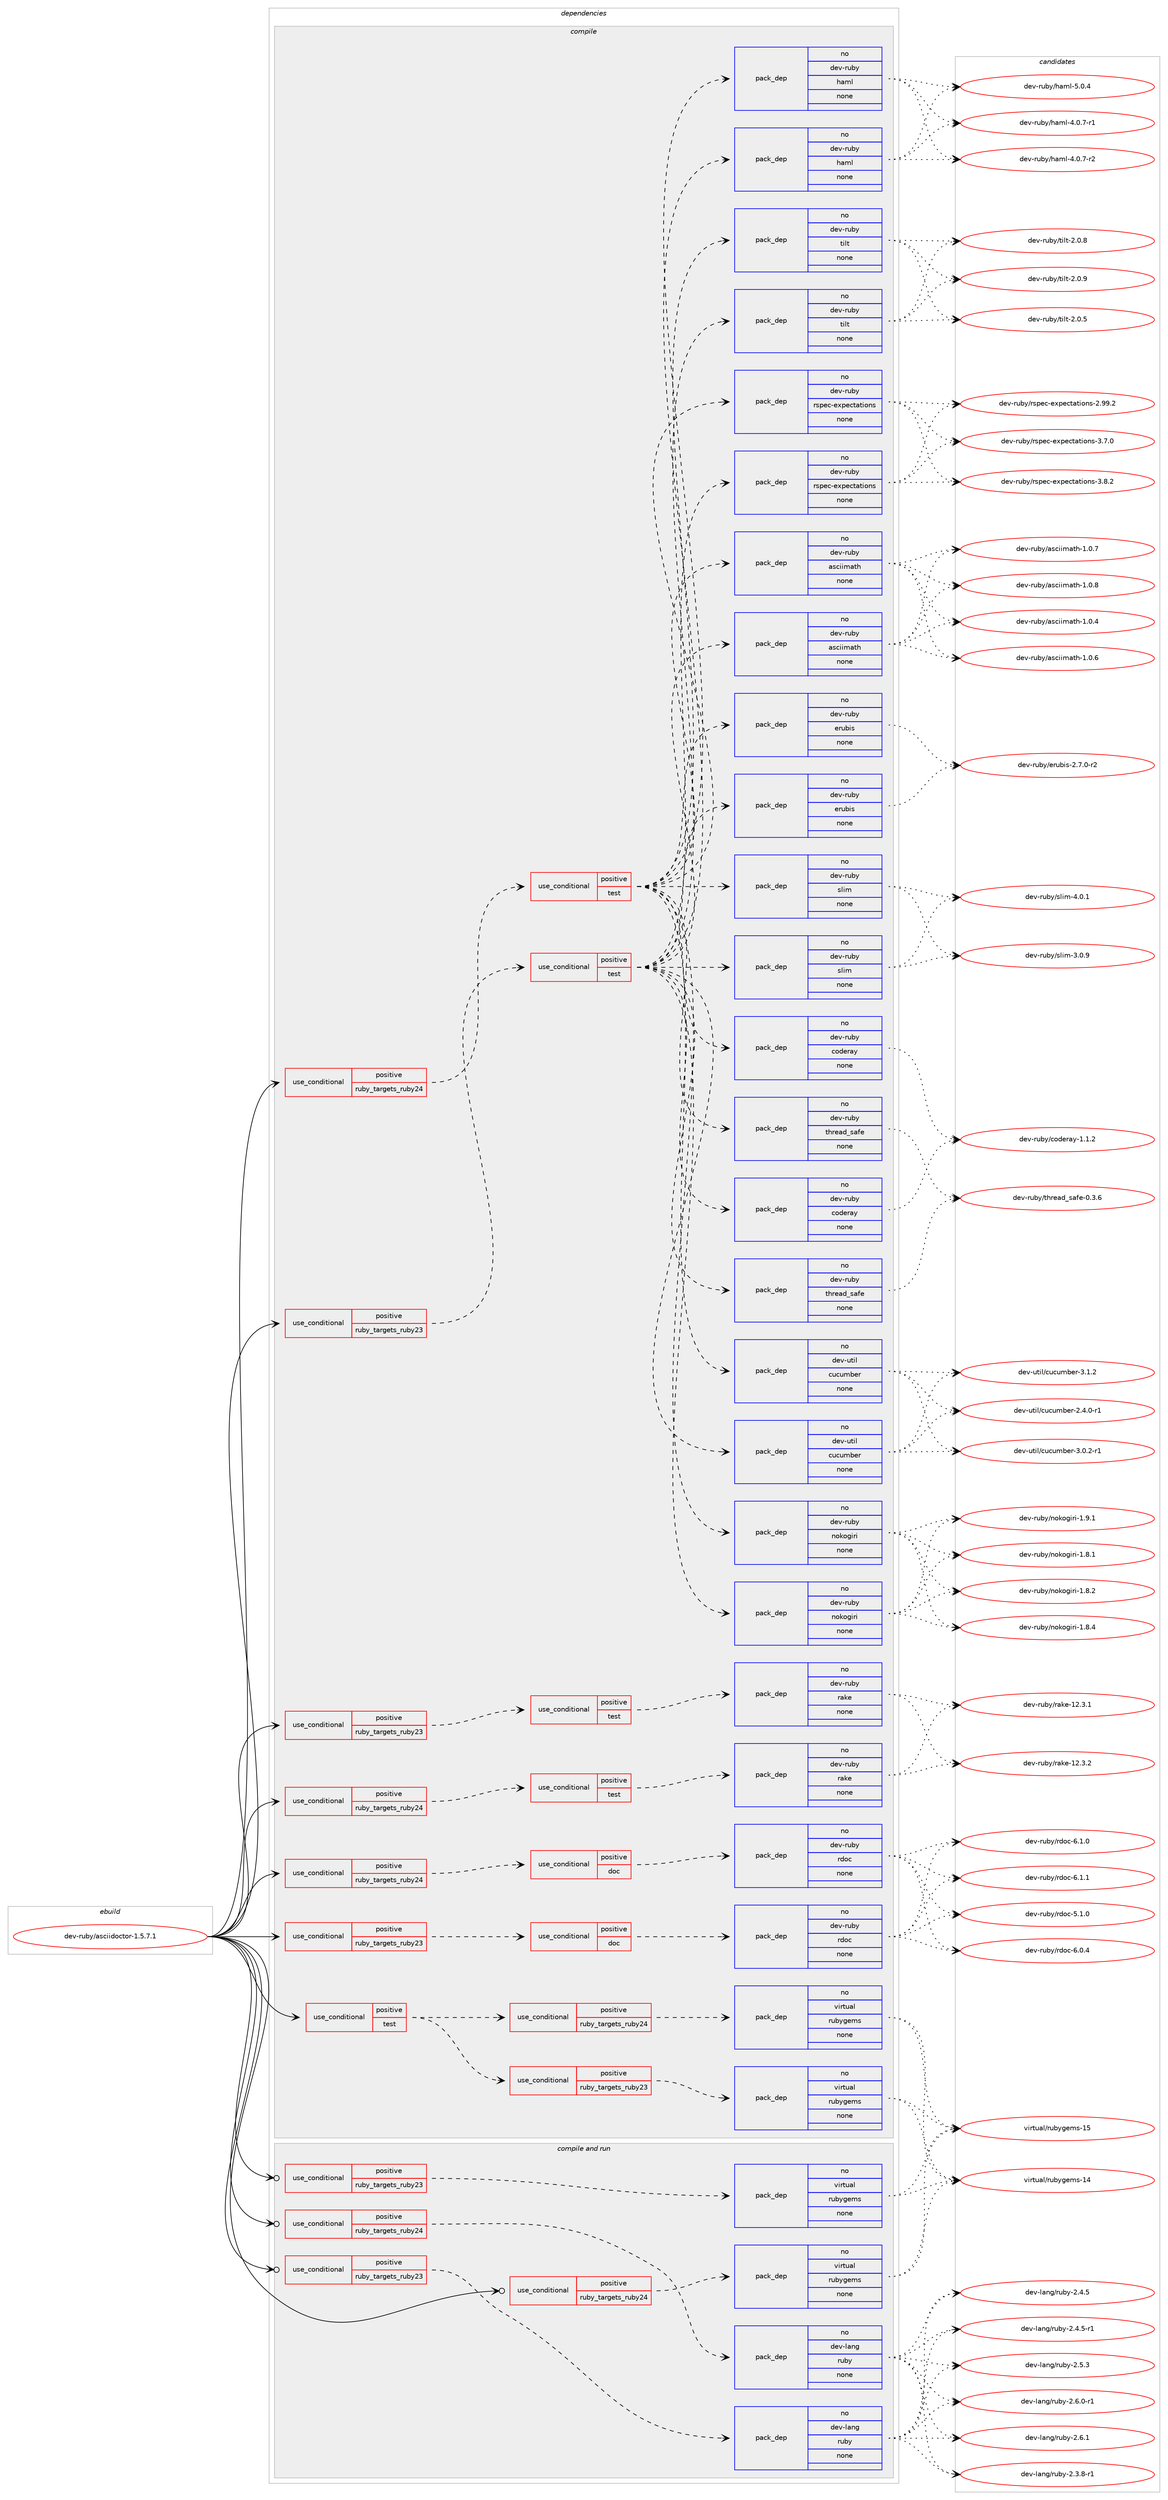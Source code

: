 digraph prolog {

# *************
# Graph options
# *************

newrank=true;
concentrate=true;
compound=true;
graph [rankdir=LR,fontname=Helvetica,fontsize=10,ranksep=1.5];#, ranksep=2.5, nodesep=0.2];
edge  [arrowhead=vee];
node  [fontname=Helvetica,fontsize=10];

# **********
# The ebuild
# **********

subgraph cluster_leftcol {
color=gray;
rank=same;
label=<<i>ebuild</i>>;
id [label="dev-ruby/asciidoctor-1.5.7.1", color=red, width=4, href="../dev-ruby/asciidoctor-1.5.7.1.svg"];
}

# ****************
# The dependencies
# ****************

subgraph cluster_midcol {
color=gray;
label=<<i>dependencies</i>>;
subgraph cluster_compile {
fillcolor="#eeeeee";
style=filled;
label=<<i>compile</i>>;
subgraph cond393633 {
dependency1481507 [label=<<TABLE BORDER="0" CELLBORDER="1" CELLSPACING="0" CELLPADDING="4"><TR><TD ROWSPAN="3" CELLPADDING="10">use_conditional</TD></TR><TR><TD>positive</TD></TR><TR><TD>ruby_targets_ruby23</TD></TR></TABLE>>, shape=none, color=red];
subgraph cond393634 {
dependency1481508 [label=<<TABLE BORDER="0" CELLBORDER="1" CELLSPACING="0" CELLPADDING="4"><TR><TD ROWSPAN="3" CELLPADDING="10">use_conditional</TD></TR><TR><TD>positive</TD></TR><TR><TD>doc</TD></TR></TABLE>>, shape=none, color=red];
subgraph pack1064442 {
dependency1481509 [label=<<TABLE BORDER="0" CELLBORDER="1" CELLSPACING="0" CELLPADDING="4" WIDTH="220"><TR><TD ROWSPAN="6" CELLPADDING="30">pack_dep</TD></TR><TR><TD WIDTH="110">no</TD></TR><TR><TD>dev-ruby</TD></TR><TR><TD>rdoc</TD></TR><TR><TD>none</TD></TR><TR><TD></TD></TR></TABLE>>, shape=none, color=blue];
}
dependency1481508:e -> dependency1481509:w [weight=20,style="dashed",arrowhead="vee"];
}
dependency1481507:e -> dependency1481508:w [weight=20,style="dashed",arrowhead="vee"];
}
id:e -> dependency1481507:w [weight=20,style="solid",arrowhead="vee"];
subgraph cond393635 {
dependency1481510 [label=<<TABLE BORDER="0" CELLBORDER="1" CELLSPACING="0" CELLPADDING="4"><TR><TD ROWSPAN="3" CELLPADDING="10">use_conditional</TD></TR><TR><TD>positive</TD></TR><TR><TD>ruby_targets_ruby23</TD></TR></TABLE>>, shape=none, color=red];
subgraph cond393636 {
dependency1481511 [label=<<TABLE BORDER="0" CELLBORDER="1" CELLSPACING="0" CELLPADDING="4"><TR><TD ROWSPAN="3" CELLPADDING="10">use_conditional</TD></TR><TR><TD>positive</TD></TR><TR><TD>test</TD></TR></TABLE>>, shape=none, color=red];
subgraph pack1064443 {
dependency1481512 [label=<<TABLE BORDER="0" CELLBORDER="1" CELLSPACING="0" CELLPADDING="4" WIDTH="220"><TR><TD ROWSPAN="6" CELLPADDING="30">pack_dep</TD></TR><TR><TD WIDTH="110">no</TD></TR><TR><TD>dev-ruby</TD></TR><TR><TD>rake</TD></TR><TR><TD>none</TD></TR><TR><TD></TD></TR></TABLE>>, shape=none, color=blue];
}
dependency1481511:e -> dependency1481512:w [weight=20,style="dashed",arrowhead="vee"];
}
dependency1481510:e -> dependency1481511:w [weight=20,style="dashed",arrowhead="vee"];
}
id:e -> dependency1481510:w [weight=20,style="solid",arrowhead="vee"];
subgraph cond393637 {
dependency1481513 [label=<<TABLE BORDER="0" CELLBORDER="1" CELLSPACING="0" CELLPADDING="4"><TR><TD ROWSPAN="3" CELLPADDING="10">use_conditional</TD></TR><TR><TD>positive</TD></TR><TR><TD>ruby_targets_ruby23</TD></TR></TABLE>>, shape=none, color=red];
subgraph cond393638 {
dependency1481514 [label=<<TABLE BORDER="0" CELLBORDER="1" CELLSPACING="0" CELLPADDING="4"><TR><TD ROWSPAN="3" CELLPADDING="10">use_conditional</TD></TR><TR><TD>positive</TD></TR><TR><TD>test</TD></TR></TABLE>>, shape=none, color=red];
subgraph pack1064444 {
dependency1481515 [label=<<TABLE BORDER="0" CELLBORDER="1" CELLSPACING="0" CELLPADDING="4" WIDTH="220"><TR><TD ROWSPAN="6" CELLPADDING="30">pack_dep</TD></TR><TR><TD WIDTH="110">no</TD></TR><TR><TD>dev-util</TD></TR><TR><TD>cucumber</TD></TR><TR><TD>none</TD></TR><TR><TD></TD></TR></TABLE>>, shape=none, color=blue];
}
dependency1481514:e -> dependency1481515:w [weight=20,style="dashed",arrowhead="vee"];
subgraph pack1064445 {
dependency1481516 [label=<<TABLE BORDER="0" CELLBORDER="1" CELLSPACING="0" CELLPADDING="4" WIDTH="220"><TR><TD ROWSPAN="6" CELLPADDING="30">pack_dep</TD></TR><TR><TD WIDTH="110">no</TD></TR><TR><TD>dev-ruby</TD></TR><TR><TD>rspec-expectations</TD></TR><TR><TD>none</TD></TR><TR><TD></TD></TR></TABLE>>, shape=none, color=blue];
}
dependency1481514:e -> dependency1481516:w [weight=20,style="dashed",arrowhead="vee"];
subgraph pack1064446 {
dependency1481517 [label=<<TABLE BORDER="0" CELLBORDER="1" CELLSPACING="0" CELLPADDING="4" WIDTH="220"><TR><TD ROWSPAN="6" CELLPADDING="30">pack_dep</TD></TR><TR><TD WIDTH="110">no</TD></TR><TR><TD>dev-ruby</TD></TR><TR><TD>asciimath</TD></TR><TR><TD>none</TD></TR><TR><TD></TD></TR></TABLE>>, shape=none, color=blue];
}
dependency1481514:e -> dependency1481517:w [weight=20,style="dashed",arrowhead="vee"];
subgraph pack1064447 {
dependency1481518 [label=<<TABLE BORDER="0" CELLBORDER="1" CELLSPACING="0" CELLPADDING="4" WIDTH="220"><TR><TD ROWSPAN="6" CELLPADDING="30">pack_dep</TD></TR><TR><TD WIDTH="110">no</TD></TR><TR><TD>dev-ruby</TD></TR><TR><TD>coderay</TD></TR><TR><TD>none</TD></TR><TR><TD></TD></TR></TABLE>>, shape=none, color=blue];
}
dependency1481514:e -> dependency1481518:w [weight=20,style="dashed",arrowhead="vee"];
subgraph pack1064448 {
dependency1481519 [label=<<TABLE BORDER="0" CELLBORDER="1" CELLSPACING="0" CELLPADDING="4" WIDTH="220"><TR><TD ROWSPAN="6" CELLPADDING="30">pack_dep</TD></TR><TR><TD WIDTH="110">no</TD></TR><TR><TD>dev-ruby</TD></TR><TR><TD>erubis</TD></TR><TR><TD>none</TD></TR><TR><TD></TD></TR></TABLE>>, shape=none, color=blue];
}
dependency1481514:e -> dependency1481519:w [weight=20,style="dashed",arrowhead="vee"];
subgraph pack1064449 {
dependency1481520 [label=<<TABLE BORDER="0" CELLBORDER="1" CELLSPACING="0" CELLPADDING="4" WIDTH="220"><TR><TD ROWSPAN="6" CELLPADDING="30">pack_dep</TD></TR><TR><TD WIDTH="110">no</TD></TR><TR><TD>dev-ruby</TD></TR><TR><TD>haml</TD></TR><TR><TD>none</TD></TR><TR><TD></TD></TR></TABLE>>, shape=none, color=blue];
}
dependency1481514:e -> dependency1481520:w [weight=20,style="dashed",arrowhead="vee"];
subgraph pack1064450 {
dependency1481521 [label=<<TABLE BORDER="0" CELLBORDER="1" CELLSPACING="0" CELLPADDING="4" WIDTH="220"><TR><TD ROWSPAN="6" CELLPADDING="30">pack_dep</TD></TR><TR><TD WIDTH="110">no</TD></TR><TR><TD>dev-ruby</TD></TR><TR><TD>nokogiri</TD></TR><TR><TD>none</TD></TR><TR><TD></TD></TR></TABLE>>, shape=none, color=blue];
}
dependency1481514:e -> dependency1481521:w [weight=20,style="dashed",arrowhead="vee"];
subgraph pack1064451 {
dependency1481522 [label=<<TABLE BORDER="0" CELLBORDER="1" CELLSPACING="0" CELLPADDING="4" WIDTH="220"><TR><TD ROWSPAN="6" CELLPADDING="30">pack_dep</TD></TR><TR><TD WIDTH="110">no</TD></TR><TR><TD>dev-ruby</TD></TR><TR><TD>slim</TD></TR><TR><TD>none</TD></TR><TR><TD></TD></TR></TABLE>>, shape=none, color=blue];
}
dependency1481514:e -> dependency1481522:w [weight=20,style="dashed",arrowhead="vee"];
subgraph pack1064452 {
dependency1481523 [label=<<TABLE BORDER="0" CELLBORDER="1" CELLSPACING="0" CELLPADDING="4" WIDTH="220"><TR><TD ROWSPAN="6" CELLPADDING="30">pack_dep</TD></TR><TR><TD WIDTH="110">no</TD></TR><TR><TD>dev-ruby</TD></TR><TR><TD>thread_safe</TD></TR><TR><TD>none</TD></TR><TR><TD></TD></TR></TABLE>>, shape=none, color=blue];
}
dependency1481514:e -> dependency1481523:w [weight=20,style="dashed",arrowhead="vee"];
subgraph pack1064453 {
dependency1481524 [label=<<TABLE BORDER="0" CELLBORDER="1" CELLSPACING="0" CELLPADDING="4" WIDTH="220"><TR><TD ROWSPAN="6" CELLPADDING="30">pack_dep</TD></TR><TR><TD WIDTH="110">no</TD></TR><TR><TD>dev-ruby</TD></TR><TR><TD>tilt</TD></TR><TR><TD>none</TD></TR><TR><TD></TD></TR></TABLE>>, shape=none, color=blue];
}
dependency1481514:e -> dependency1481524:w [weight=20,style="dashed",arrowhead="vee"];
}
dependency1481513:e -> dependency1481514:w [weight=20,style="dashed",arrowhead="vee"];
}
id:e -> dependency1481513:w [weight=20,style="solid",arrowhead="vee"];
subgraph cond393639 {
dependency1481525 [label=<<TABLE BORDER="0" CELLBORDER="1" CELLSPACING="0" CELLPADDING="4"><TR><TD ROWSPAN="3" CELLPADDING="10">use_conditional</TD></TR><TR><TD>positive</TD></TR><TR><TD>ruby_targets_ruby24</TD></TR></TABLE>>, shape=none, color=red];
subgraph cond393640 {
dependency1481526 [label=<<TABLE BORDER="0" CELLBORDER="1" CELLSPACING="0" CELLPADDING="4"><TR><TD ROWSPAN="3" CELLPADDING="10">use_conditional</TD></TR><TR><TD>positive</TD></TR><TR><TD>doc</TD></TR></TABLE>>, shape=none, color=red];
subgraph pack1064454 {
dependency1481527 [label=<<TABLE BORDER="0" CELLBORDER="1" CELLSPACING="0" CELLPADDING="4" WIDTH="220"><TR><TD ROWSPAN="6" CELLPADDING="30">pack_dep</TD></TR><TR><TD WIDTH="110">no</TD></TR><TR><TD>dev-ruby</TD></TR><TR><TD>rdoc</TD></TR><TR><TD>none</TD></TR><TR><TD></TD></TR></TABLE>>, shape=none, color=blue];
}
dependency1481526:e -> dependency1481527:w [weight=20,style="dashed",arrowhead="vee"];
}
dependency1481525:e -> dependency1481526:w [weight=20,style="dashed",arrowhead="vee"];
}
id:e -> dependency1481525:w [weight=20,style="solid",arrowhead="vee"];
subgraph cond393641 {
dependency1481528 [label=<<TABLE BORDER="0" CELLBORDER="1" CELLSPACING="0" CELLPADDING="4"><TR><TD ROWSPAN="3" CELLPADDING="10">use_conditional</TD></TR><TR><TD>positive</TD></TR><TR><TD>ruby_targets_ruby24</TD></TR></TABLE>>, shape=none, color=red];
subgraph cond393642 {
dependency1481529 [label=<<TABLE BORDER="0" CELLBORDER="1" CELLSPACING="0" CELLPADDING="4"><TR><TD ROWSPAN="3" CELLPADDING="10">use_conditional</TD></TR><TR><TD>positive</TD></TR><TR><TD>test</TD></TR></TABLE>>, shape=none, color=red];
subgraph pack1064455 {
dependency1481530 [label=<<TABLE BORDER="0" CELLBORDER="1" CELLSPACING="0" CELLPADDING="4" WIDTH="220"><TR><TD ROWSPAN="6" CELLPADDING="30">pack_dep</TD></TR><TR><TD WIDTH="110">no</TD></TR><TR><TD>dev-ruby</TD></TR><TR><TD>rake</TD></TR><TR><TD>none</TD></TR><TR><TD></TD></TR></TABLE>>, shape=none, color=blue];
}
dependency1481529:e -> dependency1481530:w [weight=20,style="dashed",arrowhead="vee"];
}
dependency1481528:e -> dependency1481529:w [weight=20,style="dashed",arrowhead="vee"];
}
id:e -> dependency1481528:w [weight=20,style="solid",arrowhead="vee"];
subgraph cond393643 {
dependency1481531 [label=<<TABLE BORDER="0" CELLBORDER="1" CELLSPACING="0" CELLPADDING="4"><TR><TD ROWSPAN="3" CELLPADDING="10">use_conditional</TD></TR><TR><TD>positive</TD></TR><TR><TD>ruby_targets_ruby24</TD></TR></TABLE>>, shape=none, color=red];
subgraph cond393644 {
dependency1481532 [label=<<TABLE BORDER="0" CELLBORDER="1" CELLSPACING="0" CELLPADDING="4"><TR><TD ROWSPAN="3" CELLPADDING="10">use_conditional</TD></TR><TR><TD>positive</TD></TR><TR><TD>test</TD></TR></TABLE>>, shape=none, color=red];
subgraph pack1064456 {
dependency1481533 [label=<<TABLE BORDER="0" CELLBORDER="1" CELLSPACING="0" CELLPADDING="4" WIDTH="220"><TR><TD ROWSPAN="6" CELLPADDING="30">pack_dep</TD></TR><TR><TD WIDTH="110">no</TD></TR><TR><TD>dev-util</TD></TR><TR><TD>cucumber</TD></TR><TR><TD>none</TD></TR><TR><TD></TD></TR></TABLE>>, shape=none, color=blue];
}
dependency1481532:e -> dependency1481533:w [weight=20,style="dashed",arrowhead="vee"];
subgraph pack1064457 {
dependency1481534 [label=<<TABLE BORDER="0" CELLBORDER="1" CELLSPACING="0" CELLPADDING="4" WIDTH="220"><TR><TD ROWSPAN="6" CELLPADDING="30">pack_dep</TD></TR><TR><TD WIDTH="110">no</TD></TR><TR><TD>dev-ruby</TD></TR><TR><TD>rspec-expectations</TD></TR><TR><TD>none</TD></TR><TR><TD></TD></TR></TABLE>>, shape=none, color=blue];
}
dependency1481532:e -> dependency1481534:w [weight=20,style="dashed",arrowhead="vee"];
subgraph pack1064458 {
dependency1481535 [label=<<TABLE BORDER="0" CELLBORDER="1" CELLSPACING="0" CELLPADDING="4" WIDTH="220"><TR><TD ROWSPAN="6" CELLPADDING="30">pack_dep</TD></TR><TR><TD WIDTH="110">no</TD></TR><TR><TD>dev-ruby</TD></TR><TR><TD>asciimath</TD></TR><TR><TD>none</TD></TR><TR><TD></TD></TR></TABLE>>, shape=none, color=blue];
}
dependency1481532:e -> dependency1481535:w [weight=20,style="dashed",arrowhead="vee"];
subgraph pack1064459 {
dependency1481536 [label=<<TABLE BORDER="0" CELLBORDER="1" CELLSPACING="0" CELLPADDING="4" WIDTH="220"><TR><TD ROWSPAN="6" CELLPADDING="30">pack_dep</TD></TR><TR><TD WIDTH="110">no</TD></TR><TR><TD>dev-ruby</TD></TR><TR><TD>coderay</TD></TR><TR><TD>none</TD></TR><TR><TD></TD></TR></TABLE>>, shape=none, color=blue];
}
dependency1481532:e -> dependency1481536:w [weight=20,style="dashed",arrowhead="vee"];
subgraph pack1064460 {
dependency1481537 [label=<<TABLE BORDER="0" CELLBORDER="1" CELLSPACING="0" CELLPADDING="4" WIDTH="220"><TR><TD ROWSPAN="6" CELLPADDING="30">pack_dep</TD></TR><TR><TD WIDTH="110">no</TD></TR><TR><TD>dev-ruby</TD></TR><TR><TD>erubis</TD></TR><TR><TD>none</TD></TR><TR><TD></TD></TR></TABLE>>, shape=none, color=blue];
}
dependency1481532:e -> dependency1481537:w [weight=20,style="dashed",arrowhead="vee"];
subgraph pack1064461 {
dependency1481538 [label=<<TABLE BORDER="0" CELLBORDER="1" CELLSPACING="0" CELLPADDING="4" WIDTH="220"><TR><TD ROWSPAN="6" CELLPADDING="30">pack_dep</TD></TR><TR><TD WIDTH="110">no</TD></TR><TR><TD>dev-ruby</TD></TR><TR><TD>haml</TD></TR><TR><TD>none</TD></TR><TR><TD></TD></TR></TABLE>>, shape=none, color=blue];
}
dependency1481532:e -> dependency1481538:w [weight=20,style="dashed",arrowhead="vee"];
subgraph pack1064462 {
dependency1481539 [label=<<TABLE BORDER="0" CELLBORDER="1" CELLSPACING="0" CELLPADDING="4" WIDTH="220"><TR><TD ROWSPAN="6" CELLPADDING="30">pack_dep</TD></TR><TR><TD WIDTH="110">no</TD></TR><TR><TD>dev-ruby</TD></TR><TR><TD>nokogiri</TD></TR><TR><TD>none</TD></TR><TR><TD></TD></TR></TABLE>>, shape=none, color=blue];
}
dependency1481532:e -> dependency1481539:w [weight=20,style="dashed",arrowhead="vee"];
subgraph pack1064463 {
dependency1481540 [label=<<TABLE BORDER="0" CELLBORDER="1" CELLSPACING="0" CELLPADDING="4" WIDTH="220"><TR><TD ROWSPAN="6" CELLPADDING="30">pack_dep</TD></TR><TR><TD WIDTH="110">no</TD></TR><TR><TD>dev-ruby</TD></TR><TR><TD>slim</TD></TR><TR><TD>none</TD></TR><TR><TD></TD></TR></TABLE>>, shape=none, color=blue];
}
dependency1481532:e -> dependency1481540:w [weight=20,style="dashed",arrowhead="vee"];
subgraph pack1064464 {
dependency1481541 [label=<<TABLE BORDER="0" CELLBORDER="1" CELLSPACING="0" CELLPADDING="4" WIDTH="220"><TR><TD ROWSPAN="6" CELLPADDING="30">pack_dep</TD></TR><TR><TD WIDTH="110">no</TD></TR><TR><TD>dev-ruby</TD></TR><TR><TD>thread_safe</TD></TR><TR><TD>none</TD></TR><TR><TD></TD></TR></TABLE>>, shape=none, color=blue];
}
dependency1481532:e -> dependency1481541:w [weight=20,style="dashed",arrowhead="vee"];
subgraph pack1064465 {
dependency1481542 [label=<<TABLE BORDER="0" CELLBORDER="1" CELLSPACING="0" CELLPADDING="4" WIDTH="220"><TR><TD ROWSPAN="6" CELLPADDING="30">pack_dep</TD></TR><TR><TD WIDTH="110">no</TD></TR><TR><TD>dev-ruby</TD></TR><TR><TD>tilt</TD></TR><TR><TD>none</TD></TR><TR><TD></TD></TR></TABLE>>, shape=none, color=blue];
}
dependency1481532:e -> dependency1481542:w [weight=20,style="dashed",arrowhead="vee"];
}
dependency1481531:e -> dependency1481532:w [weight=20,style="dashed",arrowhead="vee"];
}
id:e -> dependency1481531:w [weight=20,style="solid",arrowhead="vee"];
subgraph cond393645 {
dependency1481543 [label=<<TABLE BORDER="0" CELLBORDER="1" CELLSPACING="0" CELLPADDING="4"><TR><TD ROWSPAN="3" CELLPADDING="10">use_conditional</TD></TR><TR><TD>positive</TD></TR><TR><TD>test</TD></TR></TABLE>>, shape=none, color=red];
subgraph cond393646 {
dependency1481544 [label=<<TABLE BORDER="0" CELLBORDER="1" CELLSPACING="0" CELLPADDING="4"><TR><TD ROWSPAN="3" CELLPADDING="10">use_conditional</TD></TR><TR><TD>positive</TD></TR><TR><TD>ruby_targets_ruby23</TD></TR></TABLE>>, shape=none, color=red];
subgraph pack1064466 {
dependency1481545 [label=<<TABLE BORDER="0" CELLBORDER="1" CELLSPACING="0" CELLPADDING="4" WIDTH="220"><TR><TD ROWSPAN="6" CELLPADDING="30">pack_dep</TD></TR><TR><TD WIDTH="110">no</TD></TR><TR><TD>virtual</TD></TR><TR><TD>rubygems</TD></TR><TR><TD>none</TD></TR><TR><TD></TD></TR></TABLE>>, shape=none, color=blue];
}
dependency1481544:e -> dependency1481545:w [weight=20,style="dashed",arrowhead="vee"];
}
dependency1481543:e -> dependency1481544:w [weight=20,style="dashed",arrowhead="vee"];
subgraph cond393647 {
dependency1481546 [label=<<TABLE BORDER="0" CELLBORDER="1" CELLSPACING="0" CELLPADDING="4"><TR><TD ROWSPAN="3" CELLPADDING="10">use_conditional</TD></TR><TR><TD>positive</TD></TR><TR><TD>ruby_targets_ruby24</TD></TR></TABLE>>, shape=none, color=red];
subgraph pack1064467 {
dependency1481547 [label=<<TABLE BORDER="0" CELLBORDER="1" CELLSPACING="0" CELLPADDING="4" WIDTH="220"><TR><TD ROWSPAN="6" CELLPADDING="30">pack_dep</TD></TR><TR><TD WIDTH="110">no</TD></TR><TR><TD>virtual</TD></TR><TR><TD>rubygems</TD></TR><TR><TD>none</TD></TR><TR><TD></TD></TR></TABLE>>, shape=none, color=blue];
}
dependency1481546:e -> dependency1481547:w [weight=20,style="dashed",arrowhead="vee"];
}
dependency1481543:e -> dependency1481546:w [weight=20,style="dashed",arrowhead="vee"];
}
id:e -> dependency1481543:w [weight=20,style="solid",arrowhead="vee"];
}
subgraph cluster_compileandrun {
fillcolor="#eeeeee";
style=filled;
label=<<i>compile and run</i>>;
subgraph cond393648 {
dependency1481548 [label=<<TABLE BORDER="0" CELLBORDER="1" CELLSPACING="0" CELLPADDING="4"><TR><TD ROWSPAN="3" CELLPADDING="10">use_conditional</TD></TR><TR><TD>positive</TD></TR><TR><TD>ruby_targets_ruby23</TD></TR></TABLE>>, shape=none, color=red];
subgraph pack1064468 {
dependency1481549 [label=<<TABLE BORDER="0" CELLBORDER="1" CELLSPACING="0" CELLPADDING="4" WIDTH="220"><TR><TD ROWSPAN="6" CELLPADDING="30">pack_dep</TD></TR><TR><TD WIDTH="110">no</TD></TR><TR><TD>dev-lang</TD></TR><TR><TD>ruby</TD></TR><TR><TD>none</TD></TR><TR><TD></TD></TR></TABLE>>, shape=none, color=blue];
}
dependency1481548:e -> dependency1481549:w [weight=20,style="dashed",arrowhead="vee"];
}
id:e -> dependency1481548:w [weight=20,style="solid",arrowhead="odotvee"];
subgraph cond393649 {
dependency1481550 [label=<<TABLE BORDER="0" CELLBORDER="1" CELLSPACING="0" CELLPADDING="4"><TR><TD ROWSPAN="3" CELLPADDING="10">use_conditional</TD></TR><TR><TD>positive</TD></TR><TR><TD>ruby_targets_ruby23</TD></TR></TABLE>>, shape=none, color=red];
subgraph pack1064469 {
dependency1481551 [label=<<TABLE BORDER="0" CELLBORDER="1" CELLSPACING="0" CELLPADDING="4" WIDTH="220"><TR><TD ROWSPAN="6" CELLPADDING="30">pack_dep</TD></TR><TR><TD WIDTH="110">no</TD></TR><TR><TD>virtual</TD></TR><TR><TD>rubygems</TD></TR><TR><TD>none</TD></TR><TR><TD></TD></TR></TABLE>>, shape=none, color=blue];
}
dependency1481550:e -> dependency1481551:w [weight=20,style="dashed",arrowhead="vee"];
}
id:e -> dependency1481550:w [weight=20,style="solid",arrowhead="odotvee"];
subgraph cond393650 {
dependency1481552 [label=<<TABLE BORDER="0" CELLBORDER="1" CELLSPACING="0" CELLPADDING="4"><TR><TD ROWSPAN="3" CELLPADDING="10">use_conditional</TD></TR><TR><TD>positive</TD></TR><TR><TD>ruby_targets_ruby24</TD></TR></TABLE>>, shape=none, color=red];
subgraph pack1064470 {
dependency1481553 [label=<<TABLE BORDER="0" CELLBORDER="1" CELLSPACING="0" CELLPADDING="4" WIDTH="220"><TR><TD ROWSPAN="6" CELLPADDING="30">pack_dep</TD></TR><TR><TD WIDTH="110">no</TD></TR><TR><TD>dev-lang</TD></TR><TR><TD>ruby</TD></TR><TR><TD>none</TD></TR><TR><TD></TD></TR></TABLE>>, shape=none, color=blue];
}
dependency1481552:e -> dependency1481553:w [weight=20,style="dashed",arrowhead="vee"];
}
id:e -> dependency1481552:w [weight=20,style="solid",arrowhead="odotvee"];
subgraph cond393651 {
dependency1481554 [label=<<TABLE BORDER="0" CELLBORDER="1" CELLSPACING="0" CELLPADDING="4"><TR><TD ROWSPAN="3" CELLPADDING="10">use_conditional</TD></TR><TR><TD>positive</TD></TR><TR><TD>ruby_targets_ruby24</TD></TR></TABLE>>, shape=none, color=red];
subgraph pack1064471 {
dependency1481555 [label=<<TABLE BORDER="0" CELLBORDER="1" CELLSPACING="0" CELLPADDING="4" WIDTH="220"><TR><TD ROWSPAN="6" CELLPADDING="30">pack_dep</TD></TR><TR><TD WIDTH="110">no</TD></TR><TR><TD>virtual</TD></TR><TR><TD>rubygems</TD></TR><TR><TD>none</TD></TR><TR><TD></TD></TR></TABLE>>, shape=none, color=blue];
}
dependency1481554:e -> dependency1481555:w [weight=20,style="dashed",arrowhead="vee"];
}
id:e -> dependency1481554:w [weight=20,style="solid",arrowhead="odotvee"];
}
subgraph cluster_run {
fillcolor="#eeeeee";
style=filled;
label=<<i>run</i>>;
}
}

# **************
# The candidates
# **************

subgraph cluster_choices {
rank=same;
color=gray;
label=<<i>candidates</i>>;

subgraph choice1064442 {
color=black;
nodesep=1;
choice10010111845114117981214711410011199455346494648 [label="dev-ruby/rdoc-5.1.0", color=red, width=4,href="../dev-ruby/rdoc-5.1.0.svg"];
choice10010111845114117981214711410011199455446484652 [label="dev-ruby/rdoc-6.0.4", color=red, width=4,href="../dev-ruby/rdoc-6.0.4.svg"];
choice10010111845114117981214711410011199455446494648 [label="dev-ruby/rdoc-6.1.0", color=red, width=4,href="../dev-ruby/rdoc-6.1.0.svg"];
choice10010111845114117981214711410011199455446494649 [label="dev-ruby/rdoc-6.1.1", color=red, width=4,href="../dev-ruby/rdoc-6.1.1.svg"];
dependency1481509:e -> choice10010111845114117981214711410011199455346494648:w [style=dotted,weight="100"];
dependency1481509:e -> choice10010111845114117981214711410011199455446484652:w [style=dotted,weight="100"];
dependency1481509:e -> choice10010111845114117981214711410011199455446494648:w [style=dotted,weight="100"];
dependency1481509:e -> choice10010111845114117981214711410011199455446494649:w [style=dotted,weight="100"];
}
subgraph choice1064443 {
color=black;
nodesep=1;
choice1001011184511411798121471149710710145495046514649 [label="dev-ruby/rake-12.3.1", color=red, width=4,href="../dev-ruby/rake-12.3.1.svg"];
choice1001011184511411798121471149710710145495046514650 [label="dev-ruby/rake-12.3.2", color=red, width=4,href="../dev-ruby/rake-12.3.2.svg"];
dependency1481512:e -> choice1001011184511411798121471149710710145495046514649:w [style=dotted,weight="100"];
dependency1481512:e -> choice1001011184511411798121471149710710145495046514650:w [style=dotted,weight="100"];
}
subgraph choice1064444 {
color=black;
nodesep=1;
choice10010111845117116105108479911799117109981011144550465246484511449 [label="dev-util/cucumber-2.4.0-r1", color=red, width=4,href="../dev-util/cucumber-2.4.0-r1.svg"];
choice10010111845117116105108479911799117109981011144551464846504511449 [label="dev-util/cucumber-3.0.2-r1", color=red, width=4,href="../dev-util/cucumber-3.0.2-r1.svg"];
choice1001011184511711610510847991179911710998101114455146494650 [label="dev-util/cucumber-3.1.2", color=red, width=4,href="../dev-util/cucumber-3.1.2.svg"];
dependency1481515:e -> choice10010111845117116105108479911799117109981011144550465246484511449:w [style=dotted,weight="100"];
dependency1481515:e -> choice10010111845117116105108479911799117109981011144551464846504511449:w [style=dotted,weight="100"];
dependency1481515:e -> choice1001011184511711610510847991179911710998101114455146494650:w [style=dotted,weight="100"];
}
subgraph choice1064445 {
color=black;
nodesep=1;
choice1001011184511411798121471141151121019945101120112101991169711610511111011545504657574650 [label="dev-ruby/rspec-expectations-2.99.2", color=red, width=4,href="../dev-ruby/rspec-expectations-2.99.2.svg"];
choice10010111845114117981214711411511210199451011201121019911697116105111110115455146554648 [label="dev-ruby/rspec-expectations-3.7.0", color=red, width=4,href="../dev-ruby/rspec-expectations-3.7.0.svg"];
choice10010111845114117981214711411511210199451011201121019911697116105111110115455146564650 [label="dev-ruby/rspec-expectations-3.8.2", color=red, width=4,href="../dev-ruby/rspec-expectations-3.8.2.svg"];
dependency1481516:e -> choice1001011184511411798121471141151121019945101120112101991169711610511111011545504657574650:w [style=dotted,weight="100"];
dependency1481516:e -> choice10010111845114117981214711411511210199451011201121019911697116105111110115455146554648:w [style=dotted,weight="100"];
dependency1481516:e -> choice10010111845114117981214711411511210199451011201121019911697116105111110115455146564650:w [style=dotted,weight="100"];
}
subgraph choice1064446 {
color=black;
nodesep=1;
choice100101118451141179812147971159910510510997116104454946484652 [label="dev-ruby/asciimath-1.0.4", color=red, width=4,href="../dev-ruby/asciimath-1.0.4.svg"];
choice100101118451141179812147971159910510510997116104454946484654 [label="dev-ruby/asciimath-1.0.6", color=red, width=4,href="../dev-ruby/asciimath-1.0.6.svg"];
choice100101118451141179812147971159910510510997116104454946484655 [label="dev-ruby/asciimath-1.0.7", color=red, width=4,href="../dev-ruby/asciimath-1.0.7.svg"];
choice100101118451141179812147971159910510510997116104454946484656 [label="dev-ruby/asciimath-1.0.8", color=red, width=4,href="../dev-ruby/asciimath-1.0.8.svg"];
dependency1481517:e -> choice100101118451141179812147971159910510510997116104454946484652:w [style=dotted,weight="100"];
dependency1481517:e -> choice100101118451141179812147971159910510510997116104454946484654:w [style=dotted,weight="100"];
dependency1481517:e -> choice100101118451141179812147971159910510510997116104454946484655:w [style=dotted,weight="100"];
dependency1481517:e -> choice100101118451141179812147971159910510510997116104454946484656:w [style=dotted,weight="100"];
}
subgraph choice1064447 {
color=black;
nodesep=1;
choice1001011184511411798121479911110010111497121454946494650 [label="dev-ruby/coderay-1.1.2", color=red, width=4,href="../dev-ruby/coderay-1.1.2.svg"];
dependency1481518:e -> choice1001011184511411798121479911110010111497121454946494650:w [style=dotted,weight="100"];
}
subgraph choice1064448 {
color=black;
nodesep=1;
choice100101118451141179812147101114117981051154550465546484511450 [label="dev-ruby/erubis-2.7.0-r2", color=red, width=4,href="../dev-ruby/erubis-2.7.0-r2.svg"];
dependency1481519:e -> choice100101118451141179812147101114117981051154550465546484511450:w [style=dotted,weight="100"];
}
subgraph choice1064449 {
color=black;
nodesep=1;
choice100101118451141179812147104971091084552464846554511449 [label="dev-ruby/haml-4.0.7-r1", color=red, width=4,href="../dev-ruby/haml-4.0.7-r1.svg"];
choice100101118451141179812147104971091084552464846554511450 [label="dev-ruby/haml-4.0.7-r2", color=red, width=4,href="../dev-ruby/haml-4.0.7-r2.svg"];
choice10010111845114117981214710497109108455346484652 [label="dev-ruby/haml-5.0.4", color=red, width=4,href="../dev-ruby/haml-5.0.4.svg"];
dependency1481520:e -> choice100101118451141179812147104971091084552464846554511449:w [style=dotted,weight="100"];
dependency1481520:e -> choice100101118451141179812147104971091084552464846554511450:w [style=dotted,weight="100"];
dependency1481520:e -> choice10010111845114117981214710497109108455346484652:w [style=dotted,weight="100"];
}
subgraph choice1064450 {
color=black;
nodesep=1;
choice100101118451141179812147110111107111103105114105454946564649 [label="dev-ruby/nokogiri-1.8.1", color=red, width=4,href="../dev-ruby/nokogiri-1.8.1.svg"];
choice100101118451141179812147110111107111103105114105454946564650 [label="dev-ruby/nokogiri-1.8.2", color=red, width=4,href="../dev-ruby/nokogiri-1.8.2.svg"];
choice100101118451141179812147110111107111103105114105454946564652 [label="dev-ruby/nokogiri-1.8.4", color=red, width=4,href="../dev-ruby/nokogiri-1.8.4.svg"];
choice100101118451141179812147110111107111103105114105454946574649 [label="dev-ruby/nokogiri-1.9.1", color=red, width=4,href="../dev-ruby/nokogiri-1.9.1.svg"];
dependency1481521:e -> choice100101118451141179812147110111107111103105114105454946564649:w [style=dotted,weight="100"];
dependency1481521:e -> choice100101118451141179812147110111107111103105114105454946564650:w [style=dotted,weight="100"];
dependency1481521:e -> choice100101118451141179812147110111107111103105114105454946564652:w [style=dotted,weight="100"];
dependency1481521:e -> choice100101118451141179812147110111107111103105114105454946574649:w [style=dotted,weight="100"];
}
subgraph choice1064451 {
color=black;
nodesep=1;
choice100101118451141179812147115108105109455146484657 [label="dev-ruby/slim-3.0.9", color=red, width=4,href="../dev-ruby/slim-3.0.9.svg"];
choice100101118451141179812147115108105109455246484649 [label="dev-ruby/slim-4.0.1", color=red, width=4,href="../dev-ruby/slim-4.0.1.svg"];
dependency1481522:e -> choice100101118451141179812147115108105109455146484657:w [style=dotted,weight="100"];
dependency1481522:e -> choice100101118451141179812147115108105109455246484649:w [style=dotted,weight="100"];
}
subgraph choice1064452 {
color=black;
nodesep=1;
choice100101118451141179812147116104114101971009511597102101454846514654 [label="dev-ruby/thread_safe-0.3.6", color=red, width=4,href="../dev-ruby/thread_safe-0.3.6.svg"];
dependency1481523:e -> choice100101118451141179812147116104114101971009511597102101454846514654:w [style=dotted,weight="100"];
}
subgraph choice1064453 {
color=black;
nodesep=1;
choice100101118451141179812147116105108116455046484653 [label="dev-ruby/tilt-2.0.5", color=red, width=4,href="../dev-ruby/tilt-2.0.5.svg"];
choice100101118451141179812147116105108116455046484656 [label="dev-ruby/tilt-2.0.8", color=red, width=4,href="../dev-ruby/tilt-2.0.8.svg"];
choice100101118451141179812147116105108116455046484657 [label="dev-ruby/tilt-2.0.9", color=red, width=4,href="../dev-ruby/tilt-2.0.9.svg"];
dependency1481524:e -> choice100101118451141179812147116105108116455046484653:w [style=dotted,weight="100"];
dependency1481524:e -> choice100101118451141179812147116105108116455046484656:w [style=dotted,weight="100"];
dependency1481524:e -> choice100101118451141179812147116105108116455046484657:w [style=dotted,weight="100"];
}
subgraph choice1064454 {
color=black;
nodesep=1;
choice10010111845114117981214711410011199455346494648 [label="dev-ruby/rdoc-5.1.0", color=red, width=4,href="../dev-ruby/rdoc-5.1.0.svg"];
choice10010111845114117981214711410011199455446484652 [label="dev-ruby/rdoc-6.0.4", color=red, width=4,href="../dev-ruby/rdoc-6.0.4.svg"];
choice10010111845114117981214711410011199455446494648 [label="dev-ruby/rdoc-6.1.0", color=red, width=4,href="../dev-ruby/rdoc-6.1.0.svg"];
choice10010111845114117981214711410011199455446494649 [label="dev-ruby/rdoc-6.1.1", color=red, width=4,href="../dev-ruby/rdoc-6.1.1.svg"];
dependency1481527:e -> choice10010111845114117981214711410011199455346494648:w [style=dotted,weight="100"];
dependency1481527:e -> choice10010111845114117981214711410011199455446484652:w [style=dotted,weight="100"];
dependency1481527:e -> choice10010111845114117981214711410011199455446494648:w [style=dotted,weight="100"];
dependency1481527:e -> choice10010111845114117981214711410011199455446494649:w [style=dotted,weight="100"];
}
subgraph choice1064455 {
color=black;
nodesep=1;
choice1001011184511411798121471149710710145495046514649 [label="dev-ruby/rake-12.3.1", color=red, width=4,href="../dev-ruby/rake-12.3.1.svg"];
choice1001011184511411798121471149710710145495046514650 [label="dev-ruby/rake-12.3.2", color=red, width=4,href="../dev-ruby/rake-12.3.2.svg"];
dependency1481530:e -> choice1001011184511411798121471149710710145495046514649:w [style=dotted,weight="100"];
dependency1481530:e -> choice1001011184511411798121471149710710145495046514650:w [style=dotted,weight="100"];
}
subgraph choice1064456 {
color=black;
nodesep=1;
choice10010111845117116105108479911799117109981011144550465246484511449 [label="dev-util/cucumber-2.4.0-r1", color=red, width=4,href="../dev-util/cucumber-2.4.0-r1.svg"];
choice10010111845117116105108479911799117109981011144551464846504511449 [label="dev-util/cucumber-3.0.2-r1", color=red, width=4,href="../dev-util/cucumber-3.0.2-r1.svg"];
choice1001011184511711610510847991179911710998101114455146494650 [label="dev-util/cucumber-3.1.2", color=red, width=4,href="../dev-util/cucumber-3.1.2.svg"];
dependency1481533:e -> choice10010111845117116105108479911799117109981011144550465246484511449:w [style=dotted,weight="100"];
dependency1481533:e -> choice10010111845117116105108479911799117109981011144551464846504511449:w [style=dotted,weight="100"];
dependency1481533:e -> choice1001011184511711610510847991179911710998101114455146494650:w [style=dotted,weight="100"];
}
subgraph choice1064457 {
color=black;
nodesep=1;
choice1001011184511411798121471141151121019945101120112101991169711610511111011545504657574650 [label="dev-ruby/rspec-expectations-2.99.2", color=red, width=4,href="../dev-ruby/rspec-expectations-2.99.2.svg"];
choice10010111845114117981214711411511210199451011201121019911697116105111110115455146554648 [label="dev-ruby/rspec-expectations-3.7.0", color=red, width=4,href="../dev-ruby/rspec-expectations-3.7.0.svg"];
choice10010111845114117981214711411511210199451011201121019911697116105111110115455146564650 [label="dev-ruby/rspec-expectations-3.8.2", color=red, width=4,href="../dev-ruby/rspec-expectations-3.8.2.svg"];
dependency1481534:e -> choice1001011184511411798121471141151121019945101120112101991169711610511111011545504657574650:w [style=dotted,weight="100"];
dependency1481534:e -> choice10010111845114117981214711411511210199451011201121019911697116105111110115455146554648:w [style=dotted,weight="100"];
dependency1481534:e -> choice10010111845114117981214711411511210199451011201121019911697116105111110115455146564650:w [style=dotted,weight="100"];
}
subgraph choice1064458 {
color=black;
nodesep=1;
choice100101118451141179812147971159910510510997116104454946484652 [label="dev-ruby/asciimath-1.0.4", color=red, width=4,href="../dev-ruby/asciimath-1.0.4.svg"];
choice100101118451141179812147971159910510510997116104454946484654 [label="dev-ruby/asciimath-1.0.6", color=red, width=4,href="../dev-ruby/asciimath-1.0.6.svg"];
choice100101118451141179812147971159910510510997116104454946484655 [label="dev-ruby/asciimath-1.0.7", color=red, width=4,href="../dev-ruby/asciimath-1.0.7.svg"];
choice100101118451141179812147971159910510510997116104454946484656 [label="dev-ruby/asciimath-1.0.8", color=red, width=4,href="../dev-ruby/asciimath-1.0.8.svg"];
dependency1481535:e -> choice100101118451141179812147971159910510510997116104454946484652:w [style=dotted,weight="100"];
dependency1481535:e -> choice100101118451141179812147971159910510510997116104454946484654:w [style=dotted,weight="100"];
dependency1481535:e -> choice100101118451141179812147971159910510510997116104454946484655:w [style=dotted,weight="100"];
dependency1481535:e -> choice100101118451141179812147971159910510510997116104454946484656:w [style=dotted,weight="100"];
}
subgraph choice1064459 {
color=black;
nodesep=1;
choice1001011184511411798121479911110010111497121454946494650 [label="dev-ruby/coderay-1.1.2", color=red, width=4,href="../dev-ruby/coderay-1.1.2.svg"];
dependency1481536:e -> choice1001011184511411798121479911110010111497121454946494650:w [style=dotted,weight="100"];
}
subgraph choice1064460 {
color=black;
nodesep=1;
choice100101118451141179812147101114117981051154550465546484511450 [label="dev-ruby/erubis-2.7.0-r2", color=red, width=4,href="../dev-ruby/erubis-2.7.0-r2.svg"];
dependency1481537:e -> choice100101118451141179812147101114117981051154550465546484511450:w [style=dotted,weight="100"];
}
subgraph choice1064461 {
color=black;
nodesep=1;
choice100101118451141179812147104971091084552464846554511449 [label="dev-ruby/haml-4.0.7-r1", color=red, width=4,href="../dev-ruby/haml-4.0.7-r1.svg"];
choice100101118451141179812147104971091084552464846554511450 [label="dev-ruby/haml-4.0.7-r2", color=red, width=4,href="../dev-ruby/haml-4.0.7-r2.svg"];
choice10010111845114117981214710497109108455346484652 [label="dev-ruby/haml-5.0.4", color=red, width=4,href="../dev-ruby/haml-5.0.4.svg"];
dependency1481538:e -> choice100101118451141179812147104971091084552464846554511449:w [style=dotted,weight="100"];
dependency1481538:e -> choice100101118451141179812147104971091084552464846554511450:w [style=dotted,weight="100"];
dependency1481538:e -> choice10010111845114117981214710497109108455346484652:w [style=dotted,weight="100"];
}
subgraph choice1064462 {
color=black;
nodesep=1;
choice100101118451141179812147110111107111103105114105454946564649 [label="dev-ruby/nokogiri-1.8.1", color=red, width=4,href="../dev-ruby/nokogiri-1.8.1.svg"];
choice100101118451141179812147110111107111103105114105454946564650 [label="dev-ruby/nokogiri-1.8.2", color=red, width=4,href="../dev-ruby/nokogiri-1.8.2.svg"];
choice100101118451141179812147110111107111103105114105454946564652 [label="dev-ruby/nokogiri-1.8.4", color=red, width=4,href="../dev-ruby/nokogiri-1.8.4.svg"];
choice100101118451141179812147110111107111103105114105454946574649 [label="dev-ruby/nokogiri-1.9.1", color=red, width=4,href="../dev-ruby/nokogiri-1.9.1.svg"];
dependency1481539:e -> choice100101118451141179812147110111107111103105114105454946564649:w [style=dotted,weight="100"];
dependency1481539:e -> choice100101118451141179812147110111107111103105114105454946564650:w [style=dotted,weight="100"];
dependency1481539:e -> choice100101118451141179812147110111107111103105114105454946564652:w [style=dotted,weight="100"];
dependency1481539:e -> choice100101118451141179812147110111107111103105114105454946574649:w [style=dotted,weight="100"];
}
subgraph choice1064463 {
color=black;
nodesep=1;
choice100101118451141179812147115108105109455146484657 [label="dev-ruby/slim-3.0.9", color=red, width=4,href="../dev-ruby/slim-3.0.9.svg"];
choice100101118451141179812147115108105109455246484649 [label="dev-ruby/slim-4.0.1", color=red, width=4,href="../dev-ruby/slim-4.0.1.svg"];
dependency1481540:e -> choice100101118451141179812147115108105109455146484657:w [style=dotted,weight="100"];
dependency1481540:e -> choice100101118451141179812147115108105109455246484649:w [style=dotted,weight="100"];
}
subgraph choice1064464 {
color=black;
nodesep=1;
choice100101118451141179812147116104114101971009511597102101454846514654 [label="dev-ruby/thread_safe-0.3.6", color=red, width=4,href="../dev-ruby/thread_safe-0.3.6.svg"];
dependency1481541:e -> choice100101118451141179812147116104114101971009511597102101454846514654:w [style=dotted,weight="100"];
}
subgraph choice1064465 {
color=black;
nodesep=1;
choice100101118451141179812147116105108116455046484653 [label="dev-ruby/tilt-2.0.5", color=red, width=4,href="../dev-ruby/tilt-2.0.5.svg"];
choice100101118451141179812147116105108116455046484656 [label="dev-ruby/tilt-2.0.8", color=red, width=4,href="../dev-ruby/tilt-2.0.8.svg"];
choice100101118451141179812147116105108116455046484657 [label="dev-ruby/tilt-2.0.9", color=red, width=4,href="../dev-ruby/tilt-2.0.9.svg"];
dependency1481542:e -> choice100101118451141179812147116105108116455046484653:w [style=dotted,weight="100"];
dependency1481542:e -> choice100101118451141179812147116105108116455046484656:w [style=dotted,weight="100"];
dependency1481542:e -> choice100101118451141179812147116105108116455046484657:w [style=dotted,weight="100"];
}
subgraph choice1064466 {
color=black;
nodesep=1;
choice118105114116117971084711411798121103101109115454952 [label="virtual/rubygems-14", color=red, width=4,href="../virtual/rubygems-14.svg"];
choice118105114116117971084711411798121103101109115454953 [label="virtual/rubygems-15", color=red, width=4,href="../virtual/rubygems-15.svg"];
dependency1481545:e -> choice118105114116117971084711411798121103101109115454952:w [style=dotted,weight="100"];
dependency1481545:e -> choice118105114116117971084711411798121103101109115454953:w [style=dotted,weight="100"];
}
subgraph choice1064467 {
color=black;
nodesep=1;
choice118105114116117971084711411798121103101109115454952 [label="virtual/rubygems-14", color=red, width=4,href="../virtual/rubygems-14.svg"];
choice118105114116117971084711411798121103101109115454953 [label="virtual/rubygems-15", color=red, width=4,href="../virtual/rubygems-15.svg"];
dependency1481547:e -> choice118105114116117971084711411798121103101109115454952:w [style=dotted,weight="100"];
dependency1481547:e -> choice118105114116117971084711411798121103101109115454953:w [style=dotted,weight="100"];
}
subgraph choice1064468 {
color=black;
nodesep=1;
choice100101118451089711010347114117981214550465146564511449 [label="dev-lang/ruby-2.3.8-r1", color=red, width=4,href="../dev-lang/ruby-2.3.8-r1.svg"];
choice10010111845108971101034711411798121455046524653 [label="dev-lang/ruby-2.4.5", color=red, width=4,href="../dev-lang/ruby-2.4.5.svg"];
choice100101118451089711010347114117981214550465246534511449 [label="dev-lang/ruby-2.4.5-r1", color=red, width=4,href="../dev-lang/ruby-2.4.5-r1.svg"];
choice10010111845108971101034711411798121455046534651 [label="dev-lang/ruby-2.5.3", color=red, width=4,href="../dev-lang/ruby-2.5.3.svg"];
choice100101118451089711010347114117981214550465446484511449 [label="dev-lang/ruby-2.6.0-r1", color=red, width=4,href="../dev-lang/ruby-2.6.0-r1.svg"];
choice10010111845108971101034711411798121455046544649 [label="dev-lang/ruby-2.6.1", color=red, width=4,href="../dev-lang/ruby-2.6.1.svg"];
dependency1481549:e -> choice100101118451089711010347114117981214550465146564511449:w [style=dotted,weight="100"];
dependency1481549:e -> choice10010111845108971101034711411798121455046524653:w [style=dotted,weight="100"];
dependency1481549:e -> choice100101118451089711010347114117981214550465246534511449:w [style=dotted,weight="100"];
dependency1481549:e -> choice10010111845108971101034711411798121455046534651:w [style=dotted,weight="100"];
dependency1481549:e -> choice100101118451089711010347114117981214550465446484511449:w [style=dotted,weight="100"];
dependency1481549:e -> choice10010111845108971101034711411798121455046544649:w [style=dotted,weight="100"];
}
subgraph choice1064469 {
color=black;
nodesep=1;
choice118105114116117971084711411798121103101109115454952 [label="virtual/rubygems-14", color=red, width=4,href="../virtual/rubygems-14.svg"];
choice118105114116117971084711411798121103101109115454953 [label="virtual/rubygems-15", color=red, width=4,href="../virtual/rubygems-15.svg"];
dependency1481551:e -> choice118105114116117971084711411798121103101109115454952:w [style=dotted,weight="100"];
dependency1481551:e -> choice118105114116117971084711411798121103101109115454953:w [style=dotted,weight="100"];
}
subgraph choice1064470 {
color=black;
nodesep=1;
choice100101118451089711010347114117981214550465146564511449 [label="dev-lang/ruby-2.3.8-r1", color=red, width=4,href="../dev-lang/ruby-2.3.8-r1.svg"];
choice10010111845108971101034711411798121455046524653 [label="dev-lang/ruby-2.4.5", color=red, width=4,href="../dev-lang/ruby-2.4.5.svg"];
choice100101118451089711010347114117981214550465246534511449 [label="dev-lang/ruby-2.4.5-r1", color=red, width=4,href="../dev-lang/ruby-2.4.5-r1.svg"];
choice10010111845108971101034711411798121455046534651 [label="dev-lang/ruby-2.5.3", color=red, width=4,href="../dev-lang/ruby-2.5.3.svg"];
choice100101118451089711010347114117981214550465446484511449 [label="dev-lang/ruby-2.6.0-r1", color=red, width=4,href="../dev-lang/ruby-2.6.0-r1.svg"];
choice10010111845108971101034711411798121455046544649 [label="dev-lang/ruby-2.6.1", color=red, width=4,href="../dev-lang/ruby-2.6.1.svg"];
dependency1481553:e -> choice100101118451089711010347114117981214550465146564511449:w [style=dotted,weight="100"];
dependency1481553:e -> choice10010111845108971101034711411798121455046524653:w [style=dotted,weight="100"];
dependency1481553:e -> choice100101118451089711010347114117981214550465246534511449:w [style=dotted,weight="100"];
dependency1481553:e -> choice10010111845108971101034711411798121455046534651:w [style=dotted,weight="100"];
dependency1481553:e -> choice100101118451089711010347114117981214550465446484511449:w [style=dotted,weight="100"];
dependency1481553:e -> choice10010111845108971101034711411798121455046544649:w [style=dotted,weight="100"];
}
subgraph choice1064471 {
color=black;
nodesep=1;
choice118105114116117971084711411798121103101109115454952 [label="virtual/rubygems-14", color=red, width=4,href="../virtual/rubygems-14.svg"];
choice118105114116117971084711411798121103101109115454953 [label="virtual/rubygems-15", color=red, width=4,href="../virtual/rubygems-15.svg"];
dependency1481555:e -> choice118105114116117971084711411798121103101109115454952:w [style=dotted,weight="100"];
dependency1481555:e -> choice118105114116117971084711411798121103101109115454953:w [style=dotted,weight="100"];
}
}

}
